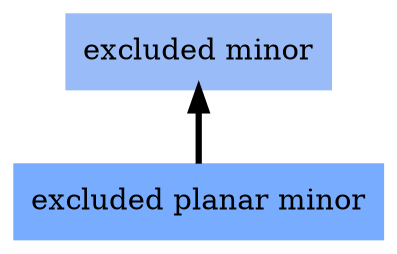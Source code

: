 digraph local_Gt22Ik {
	node [color=lightblue2 style=filled]
	margin=0.04 size="6,6"
	rankdir = BT
	"n_5xOuoQ" [label="excluded minor" URL="/parameters/html/5xOuoQ" color="#99bcf8" shape=box]
	"n_Gt22Ik" [label="excluded planar minor" URL="/parameters/html/Gt22Ik" color="#78acff" shape=box]
	"n_Gt22Ik" -> "n_5xOuoQ" [label="" decorate=true lblstyle="above, sloped" weight="100" penwidth="3.0"]
}
